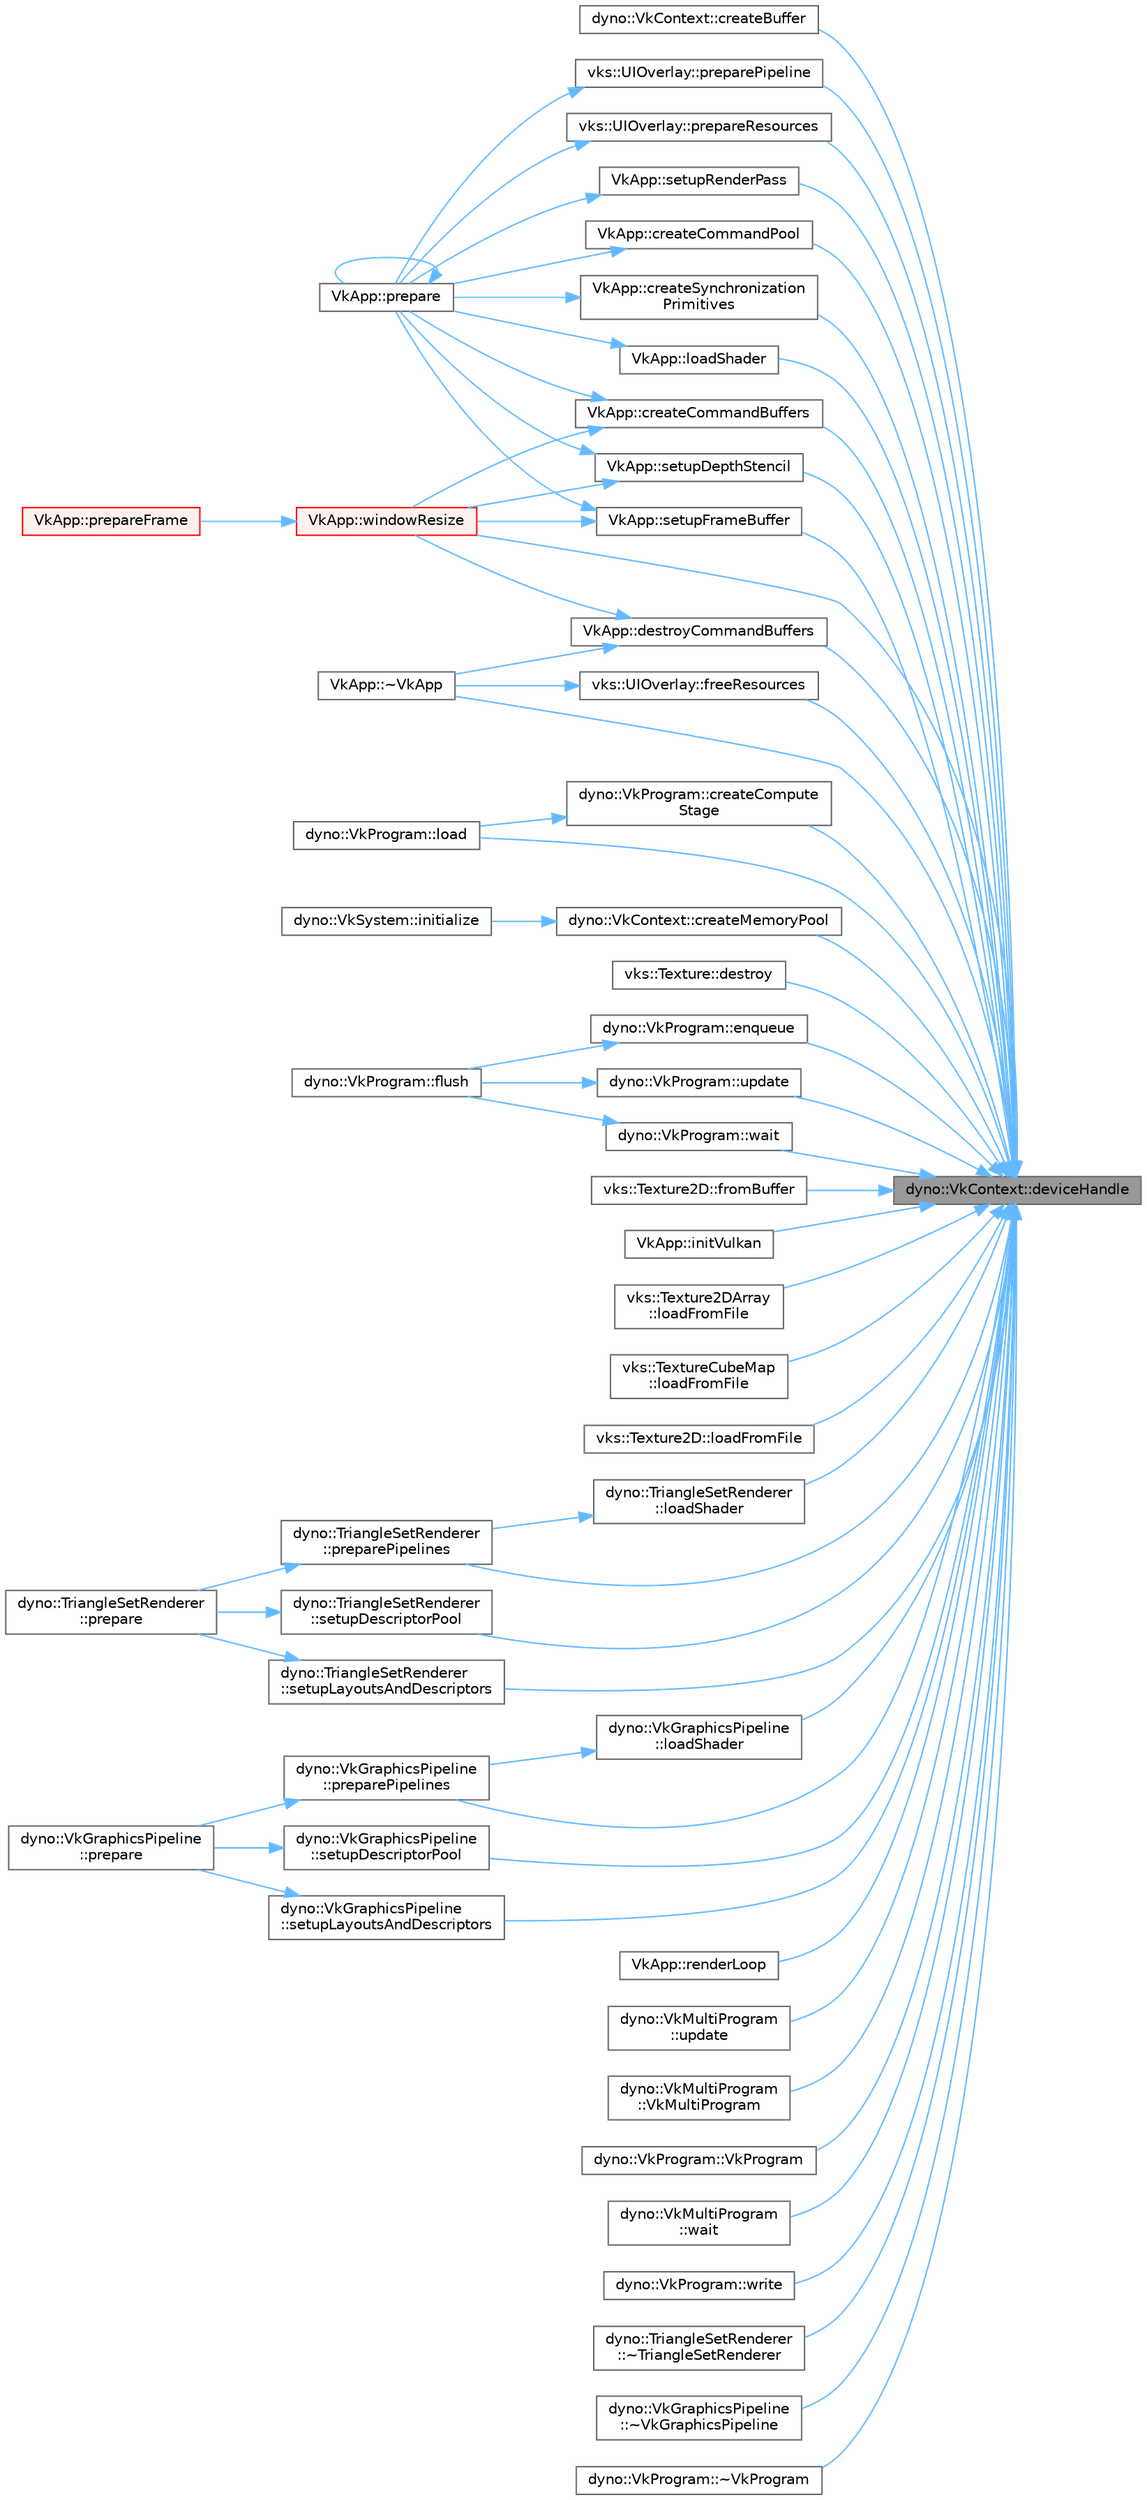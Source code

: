 digraph "dyno::VkContext::deviceHandle"
{
 // LATEX_PDF_SIZE
  bgcolor="transparent";
  edge [fontname=Helvetica,fontsize=10,labelfontname=Helvetica,labelfontsize=10];
  node [fontname=Helvetica,fontsize=10,shape=box,height=0.2,width=0.4];
  rankdir="RL";
  Node1 [id="Node000001",label="dyno::VkContext::deviceHandle",height=0.2,width=0.4,color="gray40", fillcolor="grey60", style="filled", fontcolor="black",tooltip=" "];
  Node1 -> Node2 [id="edge1_Node000001_Node000002",dir="back",color="steelblue1",style="solid",tooltip=" "];
  Node2 [id="Node000002",label="dyno::VkContext::createBuffer",height=0.2,width=0.4,color="grey40", fillcolor="white", style="filled",URL="$classdyno_1_1_vk_context.html#a9a4dfc3a70965183d8dbe4317a2faaed",tooltip=" "];
  Node1 -> Node3 [id="edge2_Node000001_Node000003",dir="back",color="steelblue1",style="solid",tooltip=" "];
  Node3 [id="Node000003",label="VkApp::createCommandBuffers",height=0.2,width=0.4,color="grey40", fillcolor="white", style="filled",URL="$class_vk_app.html#aebc0a020547b33662c7ab153e0f5ee78",tooltip=" "];
  Node3 -> Node4 [id="edge3_Node000003_Node000004",dir="back",color="steelblue1",style="solid",tooltip=" "];
  Node4 [id="Node000004",label="VkApp::prepare",height=0.2,width=0.4,color="grey40", fillcolor="white", style="filled",URL="$class_vk_app.html#aa232b32eb5b90698500190d0fe004cdb",tooltip="Prepares all Vulkan resources and functions required to run the sample."];
  Node4 -> Node4 [id="edge4_Node000004_Node000004",dir="back",color="steelblue1",style="solid",tooltip=" "];
  Node3 -> Node5 [id="edge5_Node000003_Node000005",dir="back",color="steelblue1",style="solid",tooltip=" "];
  Node5 [id="Node000005",label="VkApp::windowResize",height=0.2,width=0.4,color="red", fillcolor="#FFF0F0", style="filled",URL="$class_vk_app.html#a7cd16d7aa5e59f3320f4db4203d9c6c2",tooltip=" "];
  Node5 -> Node6 [id="edge6_Node000005_Node000006",dir="back",color="steelblue1",style="solid",tooltip=" "];
  Node6 [id="Node000006",label="VkApp::prepareFrame",height=0.2,width=0.4,color="red", fillcolor="#FFF0F0", style="filled",URL="$class_vk_app.html#a0162143259d08706c042d08fbebe4706",tooltip=" "];
  Node1 -> Node12 [id="edge7_Node000001_Node000012",dir="back",color="steelblue1",style="solid",tooltip=" "];
  Node12 [id="Node000012",label="VkApp::createCommandPool",height=0.2,width=0.4,color="grey40", fillcolor="white", style="filled",URL="$class_vk_app.html#aa52d47f3968ff9a6a8cb2c9b08ef6bf7",tooltip=" "];
  Node12 -> Node4 [id="edge8_Node000012_Node000004",dir="back",color="steelblue1",style="solid",tooltip=" "];
  Node1 -> Node13 [id="edge9_Node000001_Node000013",dir="back",color="steelblue1",style="solid",tooltip=" "];
  Node13 [id="Node000013",label="dyno::VkProgram::createCompute\lStage",height=0.2,width=0.4,color="grey40", fillcolor="white", style="filled",URL="$classdyno_1_1_vk_program.html#ad3e3de23f6b4b2239860b97254decdce",tooltip=" "];
  Node13 -> Node14 [id="edge10_Node000013_Node000014",dir="back",color="steelblue1",style="solid",tooltip=" "];
  Node14 [id="Node000014",label="dyno::VkProgram::load",height=0.2,width=0.4,color="grey40", fillcolor="white", style="filled",URL="$classdyno_1_1_vk_program.html#a34d15fa4d046f7525c4648e71041e9b0",tooltip=" "];
  Node1 -> Node15 [id="edge11_Node000001_Node000015",dir="back",color="steelblue1",style="solid",tooltip=" "];
  Node15 [id="Node000015",label="dyno::VkContext::createMemoryPool",height=0.2,width=0.4,color="grey40", fillcolor="white", style="filled",URL="$classdyno_1_1_vk_context.html#a98617f1a30ae4dcdacd6df4ca0284a32",tooltip=" "];
  Node15 -> Node16 [id="edge12_Node000015_Node000016",dir="back",color="steelblue1",style="solid",tooltip=" "];
  Node16 [id="Node000016",label="dyno::VkSystem::initialize",height=0.2,width=0.4,color="grey40", fillcolor="white", style="filled",URL="$classdyno_1_1_vk_system.html#a45a4e57cd6010eb407de90b51a149f3e",tooltip=" "];
  Node1 -> Node17 [id="edge13_Node000001_Node000017",dir="back",color="steelblue1",style="solid",tooltip=" "];
  Node17 [id="Node000017",label="VkApp::createSynchronization\lPrimitives",height=0.2,width=0.4,color="grey40", fillcolor="white", style="filled",URL="$class_vk_app.html#a979e507f94ad91a3313f174b5f1bb759",tooltip=" "];
  Node17 -> Node4 [id="edge14_Node000017_Node000004",dir="back",color="steelblue1",style="solid",tooltip=" "];
  Node1 -> Node18 [id="edge15_Node000001_Node000018",dir="back",color="steelblue1",style="solid",tooltip=" "];
  Node18 [id="Node000018",label="vks::Texture::destroy",height=0.2,width=0.4,color="grey40", fillcolor="white", style="filled",URL="$classvks_1_1_texture.html#a9a8e3d869748f76b61e858658edf456c",tooltip=" "];
  Node1 -> Node19 [id="edge16_Node000001_Node000019",dir="back",color="steelblue1",style="solid",tooltip=" "];
  Node19 [id="Node000019",label="VkApp::destroyCommandBuffers",height=0.2,width=0.4,color="grey40", fillcolor="white", style="filled",URL="$class_vk_app.html#a2cab8bd97fb34c53c75c5af7497afdca",tooltip=" "];
  Node19 -> Node5 [id="edge17_Node000019_Node000005",dir="back",color="steelblue1",style="solid",tooltip=" "];
  Node19 -> Node20 [id="edge18_Node000019_Node000020",dir="back",color="steelblue1",style="solid",tooltip=" "];
  Node20 [id="Node000020",label="VkApp::~VkApp",height=0.2,width=0.4,color="grey40", fillcolor="white", style="filled",URL="$class_vk_app.html#a4aedcd792dc9f193d9b557ddb8501ba1",tooltip=" "];
  Node1 -> Node21 [id="edge19_Node000001_Node000021",dir="back",color="steelblue1",style="solid",tooltip=" "];
  Node21 [id="Node000021",label="dyno::VkProgram::enqueue",height=0.2,width=0.4,color="grey40", fillcolor="white", style="filled",URL="$classdyno_1_1_vk_program.html#aef5be692f04bae205304bb245a2a521c",tooltip=" "];
  Node21 -> Node22 [id="edge20_Node000021_Node000022",dir="back",color="steelblue1",style="solid",tooltip=" "];
  Node22 [id="Node000022",label="dyno::VkProgram::flush",height=0.2,width=0.4,color="grey40", fillcolor="white", style="filled",URL="$classdyno_1_1_vk_program.html#aed163102f5ad9fe1a9caede6efa52b4d",tooltip=" "];
  Node1 -> Node23 [id="edge21_Node000001_Node000023",dir="back",color="steelblue1",style="solid",tooltip=" "];
  Node23 [id="Node000023",label="vks::UIOverlay::freeResources",height=0.2,width=0.4,color="grey40", fillcolor="white", style="filled",URL="$classvks_1_1_u_i_overlay.html#af418e63ff185216eeb22a9b9fd753a23",tooltip=" "];
  Node23 -> Node20 [id="edge22_Node000023_Node000020",dir="back",color="steelblue1",style="solid",tooltip=" "];
  Node1 -> Node24 [id="edge23_Node000001_Node000024",dir="back",color="steelblue1",style="solid",tooltip=" "];
  Node24 [id="Node000024",label="vks::Texture2D::fromBuffer",height=0.2,width=0.4,color="grey40", fillcolor="white", style="filled",URL="$classvks_1_1_texture2_d.html#ac745dcca212ebf1c8b62ead200466462",tooltip=" "];
  Node1 -> Node25 [id="edge24_Node000001_Node000025",dir="back",color="steelblue1",style="solid",tooltip=" "];
  Node25 [id="Node000025",label="VkApp::initVulkan",height=0.2,width=0.4,color="grey40", fillcolor="white", style="filled",URL="$class_vk_app.html#afd19e9b3fc6103893d6d4d85f4040f9e",tooltip="Setup the vulkan instance, enable required extensions and connect to the physical device (GPU)"];
  Node1 -> Node14 [id="edge25_Node000001_Node000014",dir="back",color="steelblue1",style="solid",tooltip=" "];
  Node1 -> Node26 [id="edge26_Node000001_Node000026",dir="back",color="steelblue1",style="solid",tooltip=" "];
  Node26 [id="Node000026",label="vks::Texture2DArray\l::loadFromFile",height=0.2,width=0.4,color="grey40", fillcolor="white", style="filled",URL="$classvks_1_1_texture2_d_array.html#ab04d9b5892e3f346bfc0a56b7a3b04d0",tooltip=" "];
  Node1 -> Node27 [id="edge27_Node000001_Node000027",dir="back",color="steelblue1",style="solid",tooltip=" "];
  Node27 [id="Node000027",label="vks::TextureCubeMap\l::loadFromFile",height=0.2,width=0.4,color="grey40", fillcolor="white", style="filled",URL="$classvks_1_1_texture_cube_map.html#ae31eb15998c8b0283547153a375a24f9",tooltip=" "];
  Node1 -> Node28 [id="edge28_Node000001_Node000028",dir="back",color="steelblue1",style="solid",tooltip=" "];
  Node28 [id="Node000028",label="vks::Texture2D::loadFromFile",height=0.2,width=0.4,color="grey40", fillcolor="white", style="filled",URL="$classvks_1_1_texture2_d.html#a84a769810d68c2bda48de43088513292",tooltip=" "];
  Node1 -> Node29 [id="edge29_Node000001_Node000029",dir="back",color="steelblue1",style="solid",tooltip=" "];
  Node29 [id="Node000029",label="dyno::TriangleSetRenderer\l::loadShader",height=0.2,width=0.4,color="grey40", fillcolor="white", style="filled",URL="$classdyno_1_1_triangle_set_renderer.html#a7ab4219ca909240e9ee1883e1985d88d",tooltip=" "];
  Node29 -> Node30 [id="edge30_Node000029_Node000030",dir="back",color="steelblue1",style="solid",tooltip=" "];
  Node30 [id="Node000030",label="dyno::TriangleSetRenderer\l::preparePipelines",height=0.2,width=0.4,color="grey40", fillcolor="white", style="filled",URL="$classdyno_1_1_triangle_set_renderer.html#aa75dd4fdeca3a0b61bb47b6d43f66839",tooltip=" "];
  Node30 -> Node31 [id="edge31_Node000030_Node000031",dir="back",color="steelblue1",style="solid",tooltip=" "];
  Node31 [id="Node000031",label="dyno::TriangleSetRenderer\l::prepare",height=0.2,width=0.4,color="grey40", fillcolor="white", style="filled",URL="$classdyno_1_1_triangle_set_renderer.html#a9a6ef9e01ee85177d693602b6d668b11",tooltip=" "];
  Node1 -> Node32 [id="edge32_Node000001_Node000032",dir="back",color="steelblue1",style="solid",tooltip=" "];
  Node32 [id="Node000032",label="dyno::VkGraphicsPipeline\l::loadShader",height=0.2,width=0.4,color="grey40", fillcolor="white", style="filled",URL="$classdyno_1_1_vk_graphics_pipeline.html#a1af566d247918c85209e1f35d98eff00",tooltip=" "];
  Node32 -> Node33 [id="edge33_Node000032_Node000033",dir="back",color="steelblue1",style="solid",tooltip=" "];
  Node33 [id="Node000033",label="dyno::VkGraphicsPipeline\l::preparePipelines",height=0.2,width=0.4,color="grey40", fillcolor="white", style="filled",URL="$classdyno_1_1_vk_graphics_pipeline.html#a0a89f28e35af14b5a6e1bd049012e06e",tooltip=" "];
  Node33 -> Node34 [id="edge34_Node000033_Node000034",dir="back",color="steelblue1",style="solid",tooltip=" "];
  Node34 [id="Node000034",label="dyno::VkGraphicsPipeline\l::prepare",height=0.2,width=0.4,color="grey40", fillcolor="white", style="filled",URL="$classdyno_1_1_vk_graphics_pipeline.html#a64bc9899217f71a4f36a37fa3767fd5d",tooltip=" "];
  Node1 -> Node35 [id="edge35_Node000001_Node000035",dir="back",color="steelblue1",style="solid",tooltip=" "];
  Node35 [id="Node000035",label="VkApp::loadShader",height=0.2,width=0.4,color="grey40", fillcolor="white", style="filled",URL="$class_vk_app.html#a51d7f3cc4d61f08151beb768cd539afc",tooltip="Loads a SPIR-V shader file for the given shader stage."];
  Node35 -> Node4 [id="edge36_Node000035_Node000004",dir="back",color="steelblue1",style="solid",tooltip=" "];
  Node1 -> Node36 [id="edge37_Node000001_Node000036",dir="back",color="steelblue1",style="solid",tooltip=" "];
  Node36 [id="Node000036",label="vks::UIOverlay::preparePipeline",height=0.2,width=0.4,color="grey40", fillcolor="white", style="filled",URL="$classvks_1_1_u_i_overlay.html#acb538285f075feb5d74b7ef6edde6250",tooltip=" "];
  Node36 -> Node4 [id="edge38_Node000036_Node000004",dir="back",color="steelblue1",style="solid",tooltip=" "];
  Node1 -> Node30 [id="edge39_Node000001_Node000030",dir="back",color="steelblue1",style="solid",tooltip=" "];
  Node1 -> Node33 [id="edge40_Node000001_Node000033",dir="back",color="steelblue1",style="solid",tooltip=" "];
  Node1 -> Node37 [id="edge41_Node000001_Node000037",dir="back",color="steelblue1",style="solid",tooltip=" "];
  Node37 [id="Node000037",label="vks::UIOverlay::prepareResources",height=0.2,width=0.4,color="grey40", fillcolor="white", style="filled",URL="$classvks_1_1_u_i_overlay.html#a172f4166d40c528b5265c77646939fae",tooltip=" "];
  Node37 -> Node4 [id="edge42_Node000037_Node000004",dir="back",color="steelblue1",style="solid",tooltip=" "];
  Node1 -> Node9 [id="edge43_Node000001_Node000009",dir="back",color="steelblue1",style="solid",tooltip=" "];
  Node9 [id="Node000009",label="VkApp::renderLoop",height=0.2,width=0.4,color="grey40", fillcolor="white", style="filled",URL="$class_vk_app.html#a8c9b49184fcb89a73a6ea6c1ed2b7f54",tooltip="Entry point for the main render loop."];
  Node1 -> Node38 [id="edge44_Node000001_Node000038",dir="back",color="steelblue1",style="solid",tooltip=" "];
  Node38 [id="Node000038",label="VkApp::setupDepthStencil",height=0.2,width=0.4,color="grey40", fillcolor="white", style="filled",URL="$class_vk_app.html#a885893a4870100949051d768130e9520",tooltip="(Virtual) Setup default depth and stencil views"];
  Node38 -> Node4 [id="edge45_Node000038_Node000004",dir="back",color="steelblue1",style="solid",tooltip=" "];
  Node38 -> Node5 [id="edge46_Node000038_Node000005",dir="back",color="steelblue1",style="solid",tooltip=" "];
  Node1 -> Node39 [id="edge47_Node000001_Node000039",dir="back",color="steelblue1",style="solid",tooltip=" "];
  Node39 [id="Node000039",label="dyno::TriangleSetRenderer\l::setupDescriptorPool",height=0.2,width=0.4,color="grey40", fillcolor="white", style="filled",URL="$classdyno_1_1_triangle_set_renderer.html#a23c17836250e4e6d6701b4d31438d0e8",tooltip=" "];
  Node39 -> Node31 [id="edge48_Node000039_Node000031",dir="back",color="steelblue1",style="solid",tooltip=" "];
  Node1 -> Node40 [id="edge49_Node000001_Node000040",dir="back",color="steelblue1",style="solid",tooltip=" "];
  Node40 [id="Node000040",label="dyno::VkGraphicsPipeline\l::setupDescriptorPool",height=0.2,width=0.4,color="grey40", fillcolor="white", style="filled",URL="$classdyno_1_1_vk_graphics_pipeline.html#a0268ea197e47598d43ed2096bdb64a0e",tooltip=" "];
  Node40 -> Node34 [id="edge50_Node000040_Node000034",dir="back",color="steelblue1",style="solid",tooltip=" "];
  Node1 -> Node41 [id="edge51_Node000001_Node000041",dir="back",color="steelblue1",style="solid",tooltip=" "];
  Node41 [id="Node000041",label="VkApp::setupFrameBuffer",height=0.2,width=0.4,color="grey40", fillcolor="white", style="filled",URL="$class_vk_app.html#a3f057963f839559ea6d71e2163417997",tooltip="(Virtual) Setup default framebuffers for all requested swapchain images"];
  Node41 -> Node4 [id="edge52_Node000041_Node000004",dir="back",color="steelblue1",style="solid",tooltip=" "];
  Node41 -> Node5 [id="edge53_Node000041_Node000005",dir="back",color="steelblue1",style="solid",tooltip=" "];
  Node1 -> Node42 [id="edge54_Node000001_Node000042",dir="back",color="steelblue1",style="solid",tooltip=" "];
  Node42 [id="Node000042",label="dyno::TriangleSetRenderer\l::setupLayoutsAndDescriptors",height=0.2,width=0.4,color="grey40", fillcolor="white", style="filled",URL="$classdyno_1_1_triangle_set_renderer.html#aa5ca497f6a03d7c17ef4b132cde2ad87",tooltip=" "];
  Node42 -> Node31 [id="edge55_Node000042_Node000031",dir="back",color="steelblue1",style="solid",tooltip=" "];
  Node1 -> Node43 [id="edge56_Node000001_Node000043",dir="back",color="steelblue1",style="solid",tooltip=" "];
  Node43 [id="Node000043",label="dyno::VkGraphicsPipeline\l::setupLayoutsAndDescriptors",height=0.2,width=0.4,color="grey40", fillcolor="white", style="filled",URL="$classdyno_1_1_vk_graphics_pipeline.html#aae28c7f9ac0583ac24776cda85b0793e",tooltip=" "];
  Node43 -> Node34 [id="edge57_Node000043_Node000034",dir="back",color="steelblue1",style="solid",tooltip=" "];
  Node1 -> Node44 [id="edge58_Node000001_Node000044",dir="back",color="steelblue1",style="solid",tooltip=" "];
  Node44 [id="Node000044",label="VkApp::setupRenderPass",height=0.2,width=0.4,color="grey40", fillcolor="white", style="filled",URL="$class_vk_app.html#aec8d2f6c0da4ff8c6e995aa51a69e386",tooltip="(Virtual) Setup a default renderpass"];
  Node44 -> Node4 [id="edge59_Node000044_Node000004",dir="back",color="steelblue1",style="solid",tooltip=" "];
  Node1 -> Node45 [id="edge60_Node000001_Node000045",dir="back",color="steelblue1",style="solid",tooltip=" "];
  Node45 [id="Node000045",label="dyno::VkProgram::update",height=0.2,width=0.4,color="grey40", fillcolor="white", style="filled",URL="$classdyno_1_1_vk_program.html#a1c6b0050779b7027f5a5e1b9bd385dd5",tooltip=" "];
  Node45 -> Node22 [id="edge61_Node000045_Node000022",dir="back",color="steelblue1",style="solid",tooltip=" "];
  Node1 -> Node46 [id="edge62_Node000001_Node000046",dir="back",color="steelblue1",style="solid",tooltip=" "];
  Node46 [id="Node000046",label="dyno::VkMultiProgram\l::update",height=0.2,width=0.4,color="grey40", fillcolor="white", style="filled",URL="$classdyno_1_1_vk_multi_program.html#a9dc59a99211e55afbbcbdd5ea24c9a4b",tooltip=" "];
  Node1 -> Node47 [id="edge63_Node000001_Node000047",dir="back",color="steelblue1",style="solid",tooltip=" "];
  Node47 [id="Node000047",label="dyno::VkMultiProgram\l::VkMultiProgram",height=0.2,width=0.4,color="grey40", fillcolor="white", style="filled",URL="$classdyno_1_1_vk_multi_program.html#abebe62ffee6034de6986fd21a2af4b3e",tooltip=" "];
  Node1 -> Node48 [id="edge64_Node000001_Node000048",dir="back",color="steelblue1",style="solid",tooltip=" "];
  Node48 [id="Node000048",label="dyno::VkProgram::VkProgram",height=0.2,width=0.4,color="grey40", fillcolor="white", style="filled",URL="$classdyno_1_1_vk_program.html#a78b50e465ff56350478ff72242fe19d6",tooltip=" "];
  Node1 -> Node49 [id="edge65_Node000001_Node000049",dir="back",color="steelblue1",style="solid",tooltip=" "];
  Node49 [id="Node000049",label="dyno::VkProgram::wait",height=0.2,width=0.4,color="grey40", fillcolor="white", style="filled",URL="$classdyno_1_1_vk_program.html#ab0e03a67b7b627617e1ac7741ce11186",tooltip=" "];
  Node49 -> Node22 [id="edge66_Node000049_Node000022",dir="back",color="steelblue1",style="solid",tooltip=" "];
  Node1 -> Node50 [id="edge67_Node000001_Node000050",dir="back",color="steelblue1",style="solid",tooltip=" "];
  Node50 [id="Node000050",label="dyno::VkMultiProgram\l::wait",height=0.2,width=0.4,color="grey40", fillcolor="white", style="filled",URL="$classdyno_1_1_vk_multi_program.html#a9b2764d455533d870c5ad0648fc35a61",tooltip=" "];
  Node1 -> Node5 [id="edge68_Node000001_Node000005",dir="back",color="steelblue1",style="solid",tooltip=" "];
  Node1 -> Node51 [id="edge69_Node000001_Node000051",dir="back",color="steelblue1",style="solid",tooltip=" "];
  Node51 [id="Node000051",label="dyno::VkProgram::write",height=0.2,width=0.4,color="grey40", fillcolor="white", style="filled",URL="$classdyno_1_1_vk_program.html#abd2edbfeb513bb4619bb8737f7fd6b43",tooltip=" "];
  Node1 -> Node52 [id="edge70_Node000001_Node000052",dir="back",color="steelblue1",style="solid",tooltip=" "];
  Node52 [id="Node000052",label="dyno::TriangleSetRenderer\l::~TriangleSetRenderer",height=0.2,width=0.4,color="grey40", fillcolor="white", style="filled",URL="$classdyno_1_1_triangle_set_renderer.html#a885e31d993cb2d8c15b45df79f35d449",tooltip=" "];
  Node1 -> Node20 [id="edge71_Node000001_Node000020",dir="back",color="steelblue1",style="solid",tooltip=" "];
  Node1 -> Node53 [id="edge72_Node000001_Node000053",dir="back",color="steelblue1",style="solid",tooltip=" "];
  Node53 [id="Node000053",label="dyno::VkGraphicsPipeline\l::~VkGraphicsPipeline",height=0.2,width=0.4,color="grey40", fillcolor="white", style="filled",URL="$classdyno_1_1_vk_graphics_pipeline.html#a30285e06be733f86a6b063a6a9cfde3a",tooltip=" "];
  Node1 -> Node54 [id="edge73_Node000001_Node000054",dir="back",color="steelblue1",style="solid",tooltip=" "];
  Node54 [id="Node000054",label="dyno::VkProgram::~VkProgram",height=0.2,width=0.4,color="grey40", fillcolor="white", style="filled",URL="$classdyno_1_1_vk_program.html#aa570d8c60e16fbd50222854511812a46",tooltip=" "];
}
